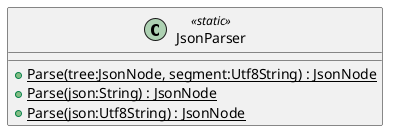 @startuml
class JsonParser <<static>> {
    + {static} Parse(tree:JsonNode, segment:Utf8String) : JsonNode
    + {static} Parse(json:String) : JsonNode
    + {static} Parse(json:Utf8String) : JsonNode
}
@enduml
